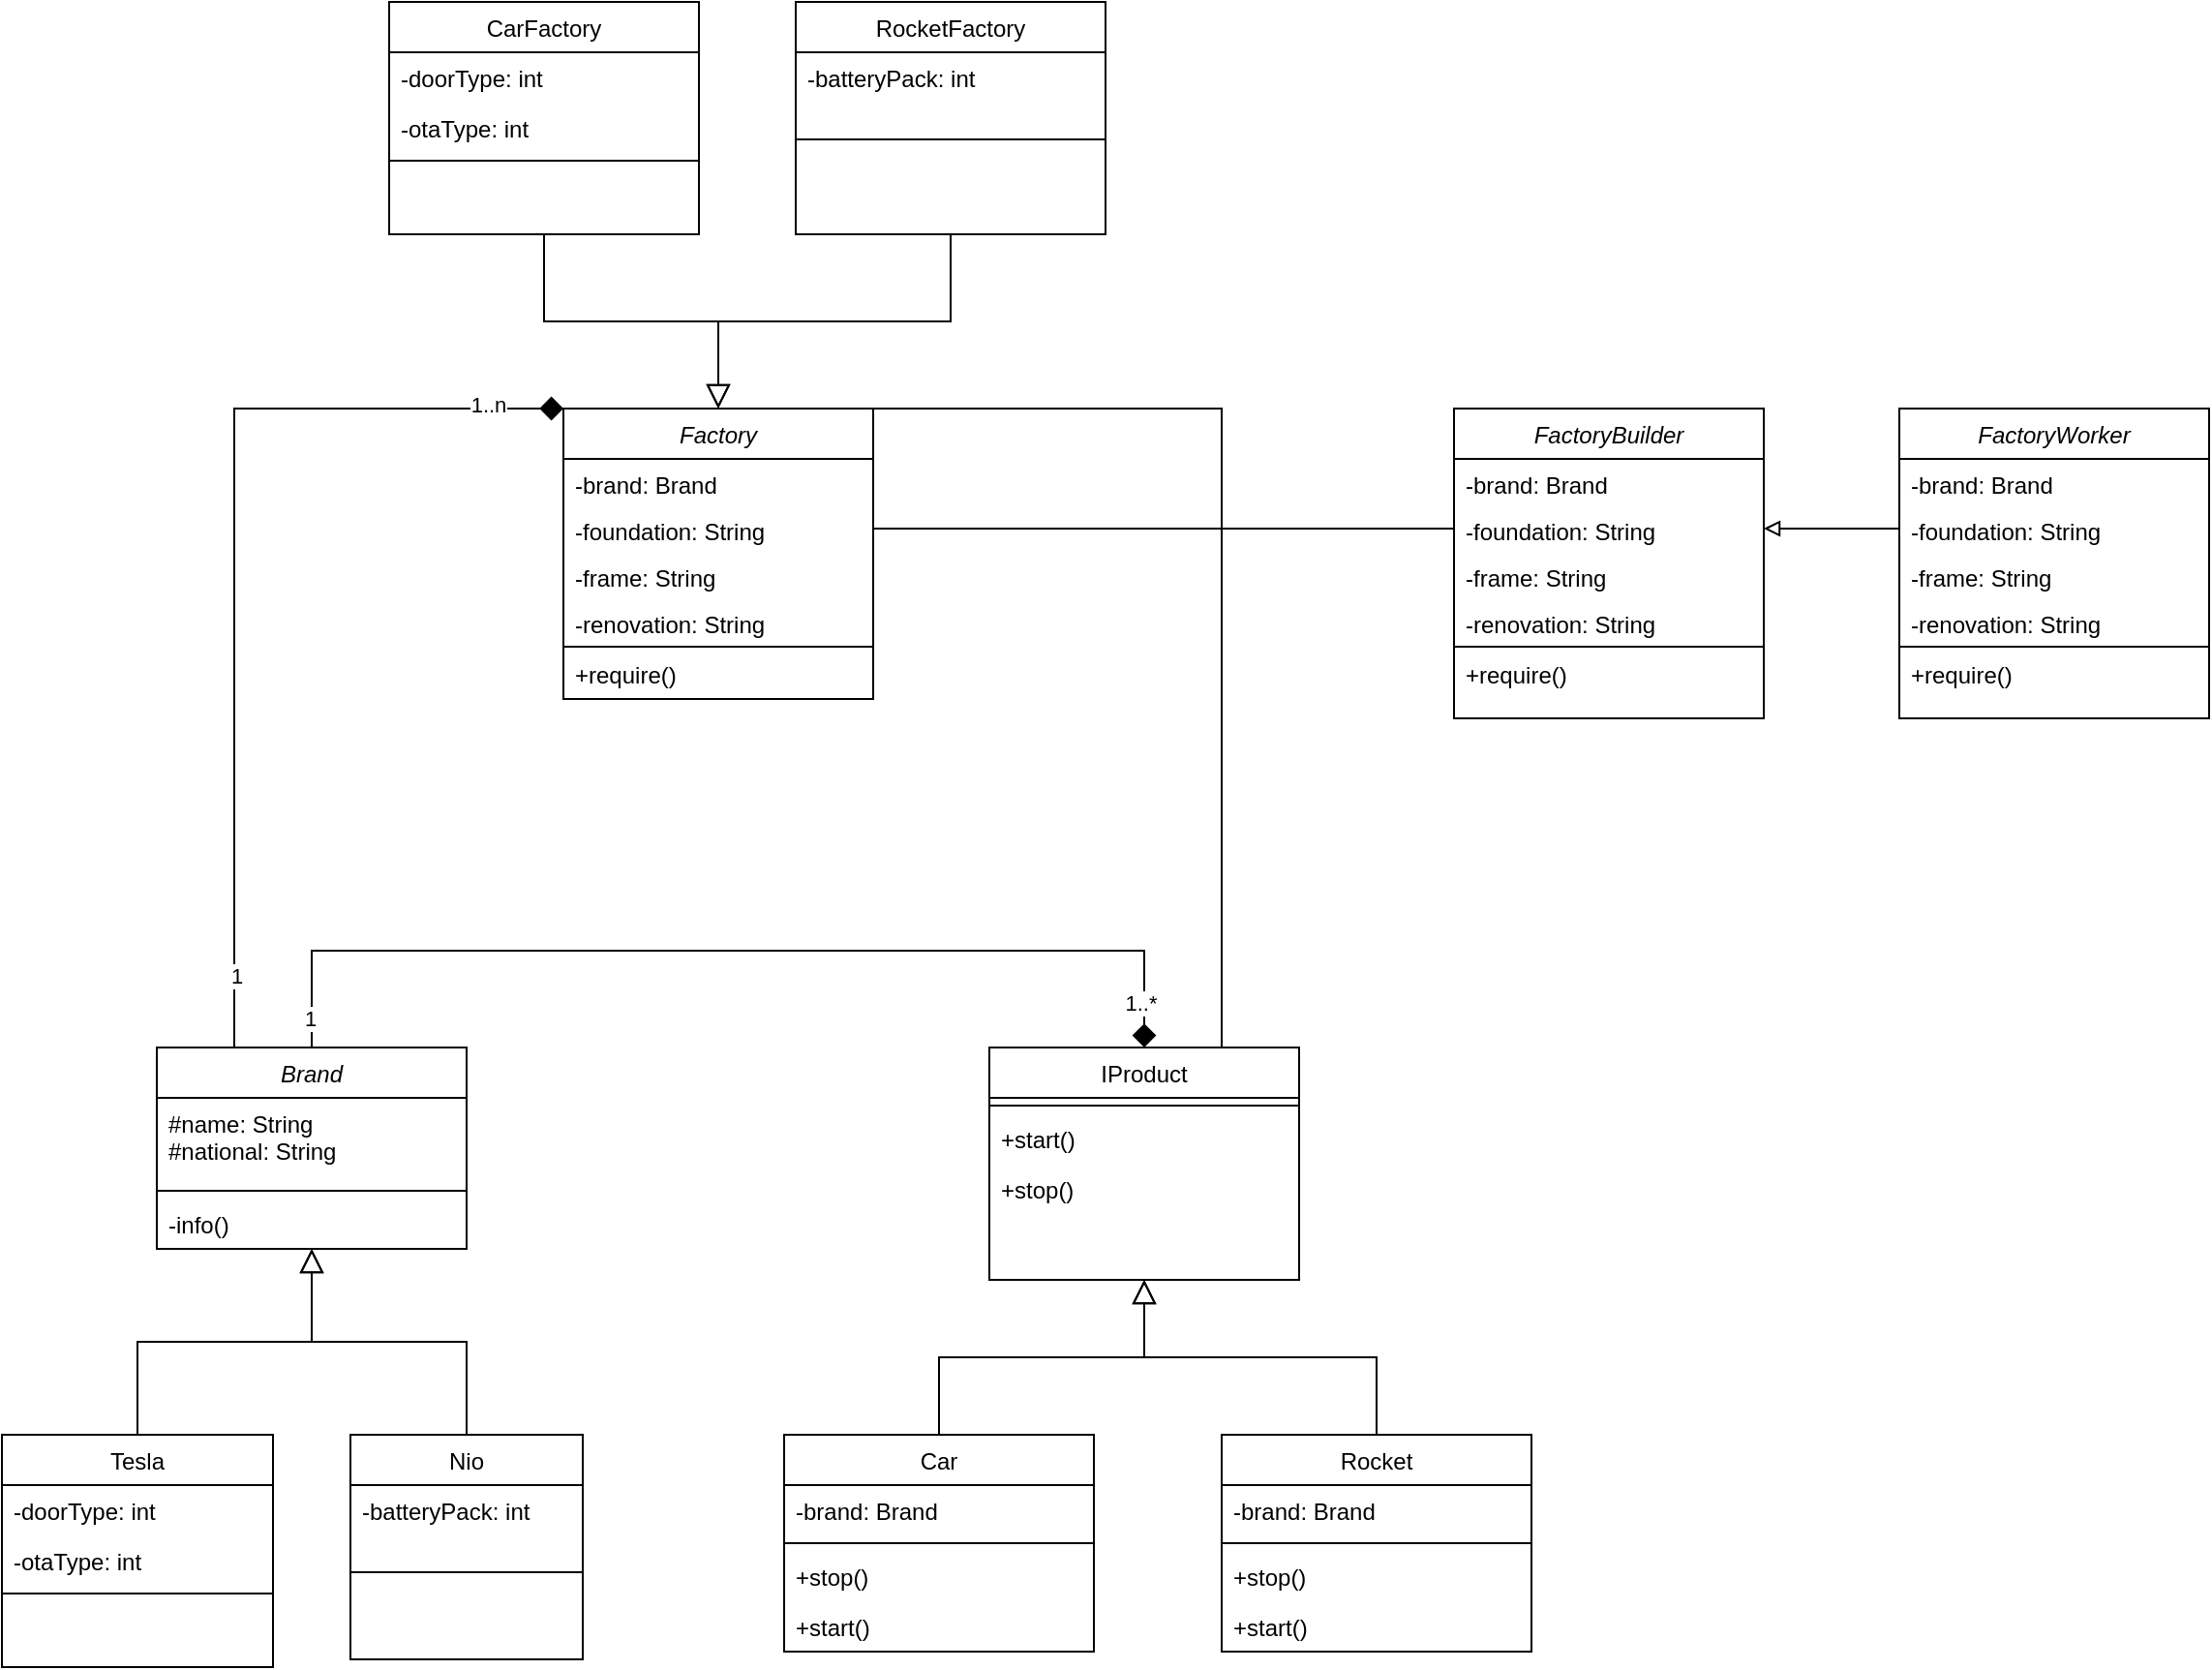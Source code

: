 <mxfile version="16.5.1" type="device"><diagram id="C5RBs43oDa-KdzZeNtuy" name="Page-1"><mxGraphModel dx="1131" dy="1928" grid="1" gridSize="10" guides="1" tooltips="1" connect="1" arrows="1" fold="1" page="1" pageScale="1" pageWidth="827" pageHeight="1169" math="0" shadow="0"><root><mxCell id="WIyWlLk6GJQsqaUBKTNV-0"/><mxCell id="WIyWlLk6GJQsqaUBKTNV-1" parent="WIyWlLk6GJQsqaUBKTNV-0"/><mxCell id="2EHhyv3tYMz3-hxdtrMj-26" style="edgeStyle=elbowEdgeStyle;rounded=0;orthogonalLoop=1;jettySize=auto;elbow=vertical;html=1;exitX=0.5;exitY=0;exitDx=0;exitDy=0;endArrow=diamond;endFill=1;endSize=10;entryX=0.5;entryY=0;entryDx=0;entryDy=0;" edge="1" parent="WIyWlLk6GJQsqaUBKTNV-1" source="zkfFHV4jXpPFQw0GAbJ--0" target="zkfFHV4jXpPFQw0GAbJ--17"><mxGeometry relative="1" as="geometry"><mxPoint x="600" y="50" as="targetPoint"/><Array as="points"><mxPoint x="380" y="10"/><mxPoint x="390" y="30"/></Array></mxGeometry></mxCell><mxCell id="2EHhyv3tYMz3-hxdtrMj-28" value="1" style="edgeLabel;html=1;align=center;verticalAlign=middle;resizable=0;points=[];" vertex="1" connectable="0" parent="2EHhyv3tYMz3-hxdtrMj-26"><mxGeometry x="-0.943" y="1" relative="1" as="geometry"><mxPoint as="offset"/></mxGeometry></mxCell><mxCell id="2EHhyv3tYMz3-hxdtrMj-29" value="1..*" style="edgeLabel;html=1;align=center;verticalAlign=middle;resizable=0;points=[];" vertex="1" connectable="0" parent="2EHhyv3tYMz3-hxdtrMj-26"><mxGeometry x="0.914" y="-2" relative="1" as="geometry"><mxPoint as="offset"/></mxGeometry></mxCell><mxCell id="2EHhyv3tYMz3-hxdtrMj-49" style="edgeStyle=elbowEdgeStyle;rounded=0;orthogonalLoop=1;jettySize=auto;elbow=vertical;html=1;exitX=0.25;exitY=0;exitDx=0;exitDy=0;endArrow=diamond;endFill=1;endSize=10;entryX=0;entryY=0;entryDx=0;entryDy=0;" edge="1" parent="WIyWlLk6GJQsqaUBKTNV-1" source="zkfFHV4jXpPFQw0GAbJ--0" target="2EHhyv3tYMz3-hxdtrMj-31"><mxGeometry relative="1" as="geometry"><mxPoint x="-200" y="50" as="targetPoint"/><Array as="points"><mxPoint x="220" y="-270"/><mxPoint x="-10" y="10"/></Array></mxGeometry></mxCell><mxCell id="2EHhyv3tYMz3-hxdtrMj-50" value="1" style="edgeLabel;html=1;align=center;verticalAlign=middle;resizable=0;points=[];" vertex="1" connectable="0" parent="2EHhyv3tYMz3-hxdtrMj-49"><mxGeometry x="-0.851" y="-1" relative="1" as="geometry"><mxPoint as="offset"/></mxGeometry></mxCell><mxCell id="2EHhyv3tYMz3-hxdtrMj-51" value="1..n" style="edgeLabel;html=1;align=center;verticalAlign=middle;resizable=0;points=[];" vertex="1" connectable="0" parent="2EHhyv3tYMz3-hxdtrMj-49"><mxGeometry x="0.841" y="2" relative="1" as="geometry"><mxPoint as="offset"/></mxGeometry></mxCell><mxCell id="zkfFHV4jXpPFQw0GAbJ--0" value="Brand" style="swimlane;fontStyle=2;align=center;verticalAlign=top;childLayout=stackLayout;horizontal=1;startSize=26;horizontalStack=0;resizeParent=1;resizeLast=0;collapsible=1;marginBottom=0;rounded=0;shadow=0;strokeWidth=1;" parent="WIyWlLk6GJQsqaUBKTNV-1" vertex="1"><mxGeometry x="90" y="60" width="160" height="104" as="geometry"><mxRectangle x="230" y="140" width="160" height="26" as="alternateBounds"/></mxGeometry></mxCell><mxCell id="zkfFHV4jXpPFQw0GAbJ--1" value="#name: String&#10;#national: String" style="text;align=left;verticalAlign=top;spacingLeft=4;spacingRight=4;overflow=hidden;rotatable=0;points=[[0,0.5],[1,0.5]];portConstraint=eastwest;" parent="zkfFHV4jXpPFQw0GAbJ--0" vertex="1"><mxGeometry y="26" width="160" height="44" as="geometry"/></mxCell><mxCell id="zkfFHV4jXpPFQw0GAbJ--4" value="" style="line;html=1;strokeWidth=1;align=left;verticalAlign=middle;spacingTop=-1;spacingLeft=3;spacingRight=3;rotatable=0;labelPosition=right;points=[];portConstraint=eastwest;" parent="zkfFHV4jXpPFQw0GAbJ--0" vertex="1"><mxGeometry y="70" width="160" height="8" as="geometry"/></mxCell><mxCell id="zkfFHV4jXpPFQw0GAbJ--5" value="-info()" style="text;align=left;verticalAlign=top;spacingLeft=4;spacingRight=4;overflow=hidden;rotatable=0;points=[[0,0.5],[1,0.5]];portConstraint=eastwest;" parent="zkfFHV4jXpPFQw0GAbJ--0" vertex="1"><mxGeometry y="78" width="160" height="26" as="geometry"/></mxCell><mxCell id="zkfFHV4jXpPFQw0GAbJ--6" value="Tesla" style="swimlane;fontStyle=0;align=center;verticalAlign=top;childLayout=stackLayout;horizontal=1;startSize=26;horizontalStack=0;resizeParent=1;resizeLast=0;collapsible=1;marginBottom=0;rounded=0;shadow=0;strokeWidth=1;" parent="WIyWlLk6GJQsqaUBKTNV-1" vertex="1"><mxGeometry x="10" y="260" width="140" height="120" as="geometry"><mxRectangle x="130" y="380" width="160" height="26" as="alternateBounds"/></mxGeometry></mxCell><mxCell id="zkfFHV4jXpPFQw0GAbJ--7" value="-doorType: int" style="text;align=left;verticalAlign=top;spacingLeft=4;spacingRight=4;overflow=hidden;rotatable=0;points=[[0,0.5],[1,0.5]];portConstraint=eastwest;" parent="zkfFHV4jXpPFQw0GAbJ--6" vertex="1"><mxGeometry y="26" width="140" height="26" as="geometry"/></mxCell><mxCell id="zkfFHV4jXpPFQw0GAbJ--8" value="-otaType: int" style="text;align=left;verticalAlign=top;spacingLeft=4;spacingRight=4;overflow=hidden;rotatable=0;points=[[0,0.5],[1,0.5]];portConstraint=eastwest;rounded=0;shadow=0;html=0;" parent="zkfFHV4jXpPFQw0GAbJ--6" vertex="1"><mxGeometry y="52" width="140" height="26" as="geometry"/></mxCell><mxCell id="zkfFHV4jXpPFQw0GAbJ--9" value="" style="line;html=1;strokeWidth=1;align=left;verticalAlign=middle;spacingTop=-1;spacingLeft=3;spacingRight=3;rotatable=0;labelPosition=right;points=[];portConstraint=eastwest;" parent="zkfFHV4jXpPFQw0GAbJ--6" vertex="1"><mxGeometry y="78" width="140" height="8" as="geometry"/></mxCell><mxCell id="zkfFHV4jXpPFQw0GAbJ--12" value="" style="endArrow=block;endSize=10;endFill=0;shadow=0;strokeWidth=1;rounded=0;edgeStyle=elbowEdgeStyle;elbow=vertical;" parent="WIyWlLk6GJQsqaUBKTNV-1" source="zkfFHV4jXpPFQw0GAbJ--6" target="zkfFHV4jXpPFQw0GAbJ--0" edge="1"><mxGeometry width="160" relative="1" as="geometry"><mxPoint x="200" y="203" as="sourcePoint"/><mxPoint x="200" y="203" as="targetPoint"/></mxGeometry></mxCell><mxCell id="zkfFHV4jXpPFQw0GAbJ--13" value="Nio" style="swimlane;fontStyle=0;align=center;verticalAlign=top;childLayout=stackLayout;horizontal=1;startSize=26;horizontalStack=0;resizeParent=1;resizeLast=0;collapsible=1;marginBottom=0;rounded=0;shadow=0;strokeWidth=1;" parent="WIyWlLk6GJQsqaUBKTNV-1" vertex="1"><mxGeometry x="190" y="260" width="120" height="116" as="geometry"><mxRectangle x="340" y="380" width="170" height="26" as="alternateBounds"/></mxGeometry></mxCell><mxCell id="zkfFHV4jXpPFQw0GAbJ--14" value="-batteryPack: int" style="text;align=left;verticalAlign=top;spacingLeft=4;spacingRight=4;overflow=hidden;rotatable=0;points=[[0,0.5],[1,0.5]];portConstraint=eastwest;" parent="zkfFHV4jXpPFQw0GAbJ--13" vertex="1"><mxGeometry y="26" width="120" height="26" as="geometry"/></mxCell><mxCell id="zkfFHV4jXpPFQw0GAbJ--15" value="" style="line;html=1;strokeWidth=1;align=left;verticalAlign=middle;spacingTop=-1;spacingLeft=3;spacingRight=3;rotatable=0;labelPosition=right;points=[];portConstraint=eastwest;" parent="zkfFHV4jXpPFQw0GAbJ--13" vertex="1"><mxGeometry y="52" width="120" height="38" as="geometry"/></mxCell><mxCell id="zkfFHV4jXpPFQw0GAbJ--16" value="" style="endArrow=block;endSize=10;endFill=0;shadow=0;strokeWidth=1;rounded=0;edgeStyle=elbowEdgeStyle;elbow=vertical;" parent="WIyWlLk6GJQsqaUBKTNV-1" source="zkfFHV4jXpPFQw0GAbJ--13" target="zkfFHV4jXpPFQw0GAbJ--0" edge="1"><mxGeometry width="160" relative="1" as="geometry"><mxPoint x="210" y="373" as="sourcePoint"/><mxPoint x="310" y="271" as="targetPoint"/></mxGeometry></mxCell><mxCell id="zkfFHV4jXpPFQw0GAbJ--17" value="IProduct" style="swimlane;fontStyle=0;align=center;verticalAlign=top;childLayout=stackLayout;horizontal=1;startSize=26;horizontalStack=0;resizeParent=1;resizeLast=0;collapsible=1;marginBottom=0;rounded=0;shadow=0;strokeWidth=1;" parent="WIyWlLk6GJQsqaUBKTNV-1" vertex="1"><mxGeometry x="520" y="60" width="160" height="120" as="geometry"><mxRectangle x="550" y="140" width="160" height="26" as="alternateBounds"/></mxGeometry></mxCell><mxCell id="zkfFHV4jXpPFQw0GAbJ--23" value="" style="line;html=1;strokeWidth=1;align=left;verticalAlign=middle;spacingTop=-1;spacingLeft=3;spacingRight=3;rotatable=0;labelPosition=right;points=[];portConstraint=eastwest;" parent="zkfFHV4jXpPFQw0GAbJ--17" vertex="1"><mxGeometry y="26" width="160" height="8" as="geometry"/></mxCell><mxCell id="zkfFHV4jXpPFQw0GAbJ--24" value="+start()" style="text;align=left;verticalAlign=top;spacingLeft=4;spacingRight=4;overflow=hidden;rotatable=0;points=[[0,0.5],[1,0.5]];portConstraint=eastwest;" parent="zkfFHV4jXpPFQw0GAbJ--17" vertex="1"><mxGeometry y="34" width="160" height="26" as="geometry"/></mxCell><mxCell id="2EHhyv3tYMz3-hxdtrMj-14" value="+stop()" style="text;align=left;verticalAlign=top;spacingLeft=4;spacingRight=4;overflow=hidden;rotatable=0;points=[[0,0.5],[1,0.5]];portConstraint=eastwest;" vertex="1" parent="zkfFHV4jXpPFQw0GAbJ--17"><mxGeometry y="60" width="160" height="26" as="geometry"/></mxCell><mxCell id="2EHhyv3tYMz3-hxdtrMj-6" style="edgeStyle=orthogonalEdgeStyle;rounded=0;orthogonalLoop=1;jettySize=auto;html=1;exitX=0.5;exitY=0;exitDx=0;exitDy=0;entryX=0.5;entryY=1;entryDx=0;entryDy=0;endArrow=block;endFill=0;endSize=10;" edge="1" parent="WIyWlLk6GJQsqaUBKTNV-1" source="2EHhyv3tYMz3-hxdtrMj-0" target="zkfFHV4jXpPFQw0GAbJ--17"><mxGeometry relative="1" as="geometry"/></mxCell><mxCell id="2EHhyv3tYMz3-hxdtrMj-0" value="Car" style="swimlane;fontStyle=0;align=center;verticalAlign=top;childLayout=stackLayout;horizontal=1;startSize=26;horizontalStack=0;resizeParent=1;resizeLast=0;collapsible=1;marginBottom=0;rounded=0;shadow=0;strokeWidth=1;" vertex="1" parent="WIyWlLk6GJQsqaUBKTNV-1"><mxGeometry x="414" y="260" width="160" height="112" as="geometry"><mxRectangle x="340" y="380" width="170" height="26" as="alternateBounds"/></mxGeometry></mxCell><mxCell id="2EHhyv3tYMz3-hxdtrMj-1" value="-brand: Brand" style="text;align=left;verticalAlign=top;spacingLeft=4;spacingRight=4;overflow=hidden;rotatable=0;points=[[0,0.5],[1,0.5]];portConstraint=eastwest;" vertex="1" parent="2EHhyv3tYMz3-hxdtrMj-0"><mxGeometry y="26" width="160" height="26" as="geometry"/></mxCell><mxCell id="2EHhyv3tYMz3-hxdtrMj-2" value="" style="line;html=1;strokeWidth=1;align=left;verticalAlign=middle;spacingTop=-1;spacingLeft=3;spacingRight=3;rotatable=0;labelPosition=right;points=[];portConstraint=eastwest;" vertex="1" parent="2EHhyv3tYMz3-hxdtrMj-0"><mxGeometry y="52" width="160" height="8" as="geometry"/></mxCell><mxCell id="2EHhyv3tYMz3-hxdtrMj-21" value="+stop()" style="text;align=left;verticalAlign=top;spacingLeft=4;spacingRight=4;overflow=hidden;rotatable=0;points=[[0,0.5],[1,0.5]];portConstraint=eastwest;" vertex="1" parent="2EHhyv3tYMz3-hxdtrMj-0"><mxGeometry y="60" width="160" height="26" as="geometry"/></mxCell><mxCell id="2EHhyv3tYMz3-hxdtrMj-20" value="+start()" style="text;align=left;verticalAlign=top;spacingLeft=4;spacingRight=4;overflow=hidden;rotatable=0;points=[[0,0.5],[1,0.5]];portConstraint=eastwest;" vertex="1" parent="2EHhyv3tYMz3-hxdtrMj-0"><mxGeometry y="86" width="160" height="26" as="geometry"/></mxCell><mxCell id="2EHhyv3tYMz3-hxdtrMj-8" style="edgeStyle=elbowEdgeStyle;rounded=0;orthogonalLoop=1;jettySize=auto;html=1;exitX=0.5;exitY=0;exitDx=0;exitDy=0;entryX=0.5;entryY=1;entryDx=0;entryDy=0;endArrow=block;endFill=0;endSize=10;elbow=vertical;" edge="1" parent="WIyWlLk6GJQsqaUBKTNV-1" source="2EHhyv3tYMz3-hxdtrMj-3" target="zkfFHV4jXpPFQw0GAbJ--17"><mxGeometry relative="1" as="geometry"><Array as="points"><mxPoint x="620" y="220"/><mxPoint x="634" y="221"/></Array></mxGeometry></mxCell><mxCell id="2EHhyv3tYMz3-hxdtrMj-3" value="Rocket" style="swimlane;fontStyle=0;align=center;verticalAlign=top;childLayout=stackLayout;horizontal=1;startSize=26;horizontalStack=0;resizeParent=1;resizeLast=0;collapsible=1;marginBottom=0;rounded=0;shadow=0;strokeWidth=1;" vertex="1" parent="WIyWlLk6GJQsqaUBKTNV-1"><mxGeometry x="640" y="260" width="160" height="112" as="geometry"><mxRectangle x="340" y="380" width="170" height="26" as="alternateBounds"/></mxGeometry></mxCell><mxCell id="2EHhyv3tYMz3-hxdtrMj-4" value="-brand: Brand" style="text;align=left;verticalAlign=top;spacingLeft=4;spacingRight=4;overflow=hidden;rotatable=0;points=[[0,0.5],[1,0.5]];portConstraint=eastwest;" vertex="1" parent="2EHhyv3tYMz3-hxdtrMj-3"><mxGeometry y="26" width="160" height="26" as="geometry"/></mxCell><mxCell id="2EHhyv3tYMz3-hxdtrMj-5" value="" style="line;html=1;strokeWidth=1;align=left;verticalAlign=middle;spacingTop=-1;spacingLeft=3;spacingRight=3;rotatable=0;labelPosition=right;points=[];portConstraint=eastwest;" vertex="1" parent="2EHhyv3tYMz3-hxdtrMj-3"><mxGeometry y="52" width="160" height="8" as="geometry"/></mxCell><mxCell id="2EHhyv3tYMz3-hxdtrMj-23" value="+stop()" style="text;align=left;verticalAlign=top;spacingLeft=4;spacingRight=4;overflow=hidden;rotatable=0;points=[[0,0.5],[1,0.5]];portConstraint=eastwest;" vertex="1" parent="2EHhyv3tYMz3-hxdtrMj-3"><mxGeometry y="60" width="160" height="26" as="geometry"/></mxCell><mxCell id="2EHhyv3tYMz3-hxdtrMj-22" value="+start()" style="text;align=left;verticalAlign=top;spacingLeft=4;spacingRight=4;overflow=hidden;rotatable=0;points=[[0,0.5],[1,0.5]];portConstraint=eastwest;" vertex="1" parent="2EHhyv3tYMz3-hxdtrMj-3"><mxGeometry y="86" width="160" height="26" as="geometry"/></mxCell><mxCell id="2EHhyv3tYMz3-hxdtrMj-53" style="edgeStyle=elbowEdgeStyle;rounded=0;orthogonalLoop=1;jettySize=auto;elbow=vertical;html=1;exitX=1;exitY=0;exitDx=0;exitDy=0;entryX=0.75;entryY=0;entryDx=0;entryDy=0;endArrow=none;endFill=0;endSize=10;" edge="1" parent="WIyWlLk6GJQsqaUBKTNV-1" source="2EHhyv3tYMz3-hxdtrMj-31" target="zkfFHV4jXpPFQw0GAbJ--17"><mxGeometry relative="1" as="geometry"><Array as="points"><mxPoint x="680" y="-270"/><mxPoint x="590" y="-105"/></Array></mxGeometry></mxCell><mxCell id="2EHhyv3tYMz3-hxdtrMj-31" value="Factory" style="swimlane;fontStyle=2;align=center;verticalAlign=top;childLayout=stackLayout;horizontal=1;startSize=26;horizontalStack=0;resizeParent=1;resizeLast=0;collapsible=1;marginBottom=0;rounded=0;shadow=0;strokeWidth=1;" vertex="1" parent="WIyWlLk6GJQsqaUBKTNV-1"><mxGeometry x="300" y="-270" width="160" height="150" as="geometry"><mxRectangle x="230" y="140" width="160" height="26" as="alternateBounds"/></mxGeometry></mxCell><mxCell id="2EHhyv3tYMz3-hxdtrMj-32" value="-brand: Brand" style="text;align=left;verticalAlign=top;spacingLeft=4;spacingRight=4;overflow=hidden;rotatable=0;points=[[0,0.5],[1,0.5]];portConstraint=eastwest;" vertex="1" parent="2EHhyv3tYMz3-hxdtrMj-31"><mxGeometry y="26" width="160" height="24" as="geometry"/></mxCell><mxCell id="2EHhyv3tYMz3-hxdtrMj-44" value="-foundation: String" style="text;align=left;verticalAlign=top;spacingLeft=4;spacingRight=4;overflow=hidden;rotatable=0;points=[[0,0.5],[1,0.5]];portConstraint=eastwest;" vertex="1" parent="2EHhyv3tYMz3-hxdtrMj-31"><mxGeometry y="50" width="160" height="24" as="geometry"/></mxCell><mxCell id="2EHhyv3tYMz3-hxdtrMj-45" value="-frame: String" style="text;align=left;verticalAlign=top;spacingLeft=4;spacingRight=4;overflow=hidden;rotatable=0;points=[[0,0.5],[1,0.5]];portConstraint=eastwest;" vertex="1" parent="2EHhyv3tYMz3-hxdtrMj-31"><mxGeometry y="74" width="160" height="24" as="geometry"/></mxCell><mxCell id="2EHhyv3tYMz3-hxdtrMj-46" value="-renovation: String" style="text;align=left;verticalAlign=top;spacingLeft=4;spacingRight=4;overflow=hidden;rotatable=0;points=[[0,0.5],[1,0.5]];portConstraint=eastwest;" vertex="1" parent="2EHhyv3tYMz3-hxdtrMj-31"><mxGeometry y="98" width="160" height="24" as="geometry"/></mxCell><mxCell id="2EHhyv3tYMz3-hxdtrMj-33" value="" style="line;html=1;strokeWidth=1;align=left;verticalAlign=middle;spacingTop=-1;spacingLeft=3;spacingRight=3;rotatable=0;labelPosition=right;points=[];portConstraint=eastwest;perimeterSpacing=0;" vertex="1" parent="2EHhyv3tYMz3-hxdtrMj-31"><mxGeometry y="122" width="160" height="2" as="geometry"/></mxCell><mxCell id="2EHhyv3tYMz3-hxdtrMj-34" value="+require()" style="text;align=left;verticalAlign=top;spacingLeft=4;spacingRight=4;overflow=hidden;rotatable=0;points=[[0,0.5],[1,0.5]];portConstraint=eastwest;" vertex="1" parent="2EHhyv3tYMz3-hxdtrMj-31"><mxGeometry y="124" width="160" height="26" as="geometry"/></mxCell><mxCell id="2EHhyv3tYMz3-hxdtrMj-35" value="CarFactory" style="swimlane;fontStyle=0;align=center;verticalAlign=top;childLayout=stackLayout;horizontal=1;startSize=26;horizontalStack=0;resizeParent=1;resizeLast=0;collapsible=1;marginBottom=0;rounded=0;shadow=0;strokeWidth=1;" vertex="1" parent="WIyWlLk6GJQsqaUBKTNV-1"><mxGeometry x="210" y="-480" width="160" height="120" as="geometry"><mxRectangle x="130" y="380" width="160" height="26" as="alternateBounds"/></mxGeometry></mxCell><mxCell id="2EHhyv3tYMz3-hxdtrMj-36" value="-doorType: int" style="text;align=left;verticalAlign=top;spacingLeft=4;spacingRight=4;overflow=hidden;rotatable=0;points=[[0,0.5],[1,0.5]];portConstraint=eastwest;" vertex="1" parent="2EHhyv3tYMz3-hxdtrMj-35"><mxGeometry y="26" width="160" height="26" as="geometry"/></mxCell><mxCell id="2EHhyv3tYMz3-hxdtrMj-37" value="-otaType: int" style="text;align=left;verticalAlign=top;spacingLeft=4;spacingRight=4;overflow=hidden;rotatable=0;points=[[0,0.5],[1,0.5]];portConstraint=eastwest;rounded=0;shadow=0;html=0;" vertex="1" parent="2EHhyv3tYMz3-hxdtrMj-35"><mxGeometry y="52" width="160" height="26" as="geometry"/></mxCell><mxCell id="2EHhyv3tYMz3-hxdtrMj-38" value="" style="line;html=1;strokeWidth=1;align=left;verticalAlign=middle;spacingTop=-1;spacingLeft=3;spacingRight=3;rotatable=0;labelPosition=right;points=[];portConstraint=eastwest;" vertex="1" parent="2EHhyv3tYMz3-hxdtrMj-35"><mxGeometry y="78" width="160" height="8" as="geometry"/></mxCell><mxCell id="2EHhyv3tYMz3-hxdtrMj-39" value="" style="endArrow=block;endSize=10;endFill=0;shadow=0;strokeWidth=1;rounded=0;edgeStyle=elbowEdgeStyle;elbow=vertical;" edge="1" parent="WIyWlLk6GJQsqaUBKTNV-1" source="2EHhyv3tYMz3-hxdtrMj-35" target="2EHhyv3tYMz3-hxdtrMj-31"><mxGeometry width="160" relative="1" as="geometry"><mxPoint x="-210" y="203" as="sourcePoint"/><mxPoint x="-210" y="203" as="targetPoint"/></mxGeometry></mxCell><mxCell id="2EHhyv3tYMz3-hxdtrMj-40" value="RocketFactory" style="swimlane;fontStyle=0;align=center;verticalAlign=top;childLayout=stackLayout;horizontal=1;startSize=26;horizontalStack=0;resizeParent=1;resizeLast=0;collapsible=1;marginBottom=0;rounded=0;shadow=0;strokeWidth=1;" vertex="1" parent="WIyWlLk6GJQsqaUBKTNV-1"><mxGeometry x="420" y="-480" width="160" height="120" as="geometry"><mxRectangle x="340" y="380" width="170" height="26" as="alternateBounds"/></mxGeometry></mxCell><mxCell id="2EHhyv3tYMz3-hxdtrMj-41" value="-batteryPack: int" style="text;align=left;verticalAlign=top;spacingLeft=4;spacingRight=4;overflow=hidden;rotatable=0;points=[[0,0.5],[1,0.5]];portConstraint=eastwest;" vertex="1" parent="2EHhyv3tYMz3-hxdtrMj-40"><mxGeometry y="26" width="160" height="26" as="geometry"/></mxCell><mxCell id="2EHhyv3tYMz3-hxdtrMj-42" value="" style="line;html=1;strokeWidth=1;align=left;verticalAlign=middle;spacingTop=-1;spacingLeft=3;spacingRight=3;rotatable=0;labelPosition=right;points=[];portConstraint=eastwest;" vertex="1" parent="2EHhyv3tYMz3-hxdtrMj-40"><mxGeometry y="52" width="160" height="38" as="geometry"/></mxCell><mxCell id="2EHhyv3tYMz3-hxdtrMj-43" value="" style="endArrow=block;endSize=10;endFill=0;shadow=0;strokeWidth=1;rounded=0;edgeStyle=elbowEdgeStyle;elbow=vertical;" edge="1" parent="WIyWlLk6GJQsqaUBKTNV-1" source="2EHhyv3tYMz3-hxdtrMj-40" target="2EHhyv3tYMz3-hxdtrMj-31"><mxGeometry width="160" relative="1" as="geometry"><mxPoint x="-200" y="373" as="sourcePoint"/><mxPoint x="-100" y="271" as="targetPoint"/></mxGeometry></mxCell><mxCell id="2EHhyv3tYMz3-hxdtrMj-54" value="FactoryBuilder" style="swimlane;fontStyle=2;align=center;verticalAlign=top;childLayout=stackLayout;horizontal=1;startSize=26;horizontalStack=0;resizeParent=1;resizeLast=0;collapsible=1;marginBottom=0;rounded=0;shadow=0;strokeWidth=1;" vertex="1" parent="WIyWlLk6GJQsqaUBKTNV-1"><mxGeometry x="760" y="-270" width="160" height="160" as="geometry"><mxRectangle x="230" y="140" width="160" height="26" as="alternateBounds"/></mxGeometry></mxCell><mxCell id="2EHhyv3tYMz3-hxdtrMj-55" value="-brand: Brand" style="text;align=left;verticalAlign=top;spacingLeft=4;spacingRight=4;overflow=hidden;rotatable=0;points=[[0,0.5],[1,0.5]];portConstraint=eastwest;" vertex="1" parent="2EHhyv3tYMz3-hxdtrMj-54"><mxGeometry y="26" width="160" height="24" as="geometry"/></mxCell><mxCell id="2EHhyv3tYMz3-hxdtrMj-56" value="-foundation: String" style="text;align=left;verticalAlign=top;spacingLeft=4;spacingRight=4;overflow=hidden;rotatable=0;points=[[0,0.5],[1,0.5]];portConstraint=eastwest;" vertex="1" parent="2EHhyv3tYMz3-hxdtrMj-54"><mxGeometry y="50" width="160" height="24" as="geometry"/></mxCell><mxCell id="2EHhyv3tYMz3-hxdtrMj-57" value="-frame: String" style="text;align=left;verticalAlign=top;spacingLeft=4;spacingRight=4;overflow=hidden;rotatable=0;points=[[0,0.5],[1,0.5]];portConstraint=eastwest;" vertex="1" parent="2EHhyv3tYMz3-hxdtrMj-54"><mxGeometry y="74" width="160" height="24" as="geometry"/></mxCell><mxCell id="2EHhyv3tYMz3-hxdtrMj-58" value="-renovation: String" style="text;align=left;verticalAlign=top;spacingLeft=4;spacingRight=4;overflow=hidden;rotatable=0;points=[[0,0.5],[1,0.5]];portConstraint=eastwest;" vertex="1" parent="2EHhyv3tYMz3-hxdtrMj-54"><mxGeometry y="98" width="160" height="24" as="geometry"/></mxCell><mxCell id="2EHhyv3tYMz3-hxdtrMj-59" value="" style="line;html=1;strokeWidth=1;align=left;verticalAlign=middle;spacingTop=-1;spacingLeft=3;spacingRight=3;rotatable=0;labelPosition=right;points=[];portConstraint=eastwest;perimeterSpacing=0;" vertex="1" parent="2EHhyv3tYMz3-hxdtrMj-54"><mxGeometry y="122" width="160" height="2" as="geometry"/></mxCell><mxCell id="2EHhyv3tYMz3-hxdtrMj-60" value="+require()" style="text;align=left;verticalAlign=top;spacingLeft=4;spacingRight=4;overflow=hidden;rotatable=0;points=[[0,0.5],[1,0.5]];portConstraint=eastwest;" vertex="1" parent="2EHhyv3tYMz3-hxdtrMj-54"><mxGeometry y="124" width="160" height="26" as="geometry"/></mxCell><mxCell id="2EHhyv3tYMz3-hxdtrMj-61" style="edgeStyle=elbowEdgeStyle;rounded=0;orthogonalLoop=1;jettySize=auto;elbow=vertical;html=1;exitX=1;exitY=0.5;exitDx=0;exitDy=0;entryX=0;entryY=0.5;entryDx=0;entryDy=0;endArrow=none;endFill=0;endSize=10;" edge="1" parent="WIyWlLk6GJQsqaUBKTNV-1" source="2EHhyv3tYMz3-hxdtrMj-44" target="2EHhyv3tYMz3-hxdtrMj-56"><mxGeometry relative="1" as="geometry"/></mxCell><mxCell id="2EHhyv3tYMz3-hxdtrMj-62" value="FactoryWorker" style="swimlane;fontStyle=2;align=center;verticalAlign=top;childLayout=stackLayout;horizontal=1;startSize=26;horizontalStack=0;resizeParent=1;resizeLast=0;collapsible=1;marginBottom=0;rounded=0;shadow=0;strokeWidth=1;" vertex="1" parent="WIyWlLk6GJQsqaUBKTNV-1"><mxGeometry x="990" y="-270" width="160" height="160" as="geometry"><mxRectangle x="230" y="140" width="160" height="26" as="alternateBounds"/></mxGeometry></mxCell><mxCell id="2EHhyv3tYMz3-hxdtrMj-63" value="-brand: Brand" style="text;align=left;verticalAlign=top;spacingLeft=4;spacingRight=4;overflow=hidden;rotatable=0;points=[[0,0.5],[1,0.5]];portConstraint=eastwest;" vertex="1" parent="2EHhyv3tYMz3-hxdtrMj-62"><mxGeometry y="26" width="160" height="24" as="geometry"/></mxCell><mxCell id="2EHhyv3tYMz3-hxdtrMj-64" value="-foundation: String" style="text;align=left;verticalAlign=top;spacingLeft=4;spacingRight=4;overflow=hidden;rotatable=0;points=[[0,0.5],[1,0.5]];portConstraint=eastwest;" vertex="1" parent="2EHhyv3tYMz3-hxdtrMj-62"><mxGeometry y="50" width="160" height="24" as="geometry"/></mxCell><mxCell id="2EHhyv3tYMz3-hxdtrMj-65" value="-frame: String" style="text;align=left;verticalAlign=top;spacingLeft=4;spacingRight=4;overflow=hidden;rotatable=0;points=[[0,0.5],[1,0.5]];portConstraint=eastwest;" vertex="1" parent="2EHhyv3tYMz3-hxdtrMj-62"><mxGeometry y="74" width="160" height="24" as="geometry"/></mxCell><mxCell id="2EHhyv3tYMz3-hxdtrMj-66" value="-renovation: String" style="text;align=left;verticalAlign=top;spacingLeft=4;spacingRight=4;overflow=hidden;rotatable=0;points=[[0,0.5],[1,0.5]];portConstraint=eastwest;" vertex="1" parent="2EHhyv3tYMz3-hxdtrMj-62"><mxGeometry y="98" width="160" height="24" as="geometry"/></mxCell><mxCell id="2EHhyv3tYMz3-hxdtrMj-67" value="" style="line;html=1;strokeWidth=1;align=left;verticalAlign=middle;spacingTop=-1;spacingLeft=3;spacingRight=3;rotatable=0;labelPosition=right;points=[];portConstraint=eastwest;perimeterSpacing=0;" vertex="1" parent="2EHhyv3tYMz3-hxdtrMj-62"><mxGeometry y="122" width="160" height="2" as="geometry"/></mxCell><mxCell id="2EHhyv3tYMz3-hxdtrMj-68" value="+require()" style="text;align=left;verticalAlign=top;spacingLeft=4;spacingRight=4;overflow=hidden;rotatable=0;points=[[0,0.5],[1,0.5]];portConstraint=eastwest;" vertex="1" parent="2EHhyv3tYMz3-hxdtrMj-62"><mxGeometry y="124" width="160" height="26" as="geometry"/></mxCell><mxCell id="2EHhyv3tYMz3-hxdtrMj-69" style="edgeStyle=elbowEdgeStyle;rounded=0;orthogonalLoop=1;jettySize=auto;elbow=vertical;html=1;exitX=0;exitY=0.5;exitDx=0;exitDy=0;entryX=1;entryY=0.5;entryDx=0;entryDy=0;endArrow=block;endFill=0;" edge="1" parent="WIyWlLk6GJQsqaUBKTNV-1" source="2EHhyv3tYMz3-hxdtrMj-64" target="2EHhyv3tYMz3-hxdtrMj-56"><mxGeometry relative="1" as="geometry"/></mxCell></root></mxGraphModel></diagram></mxfile>